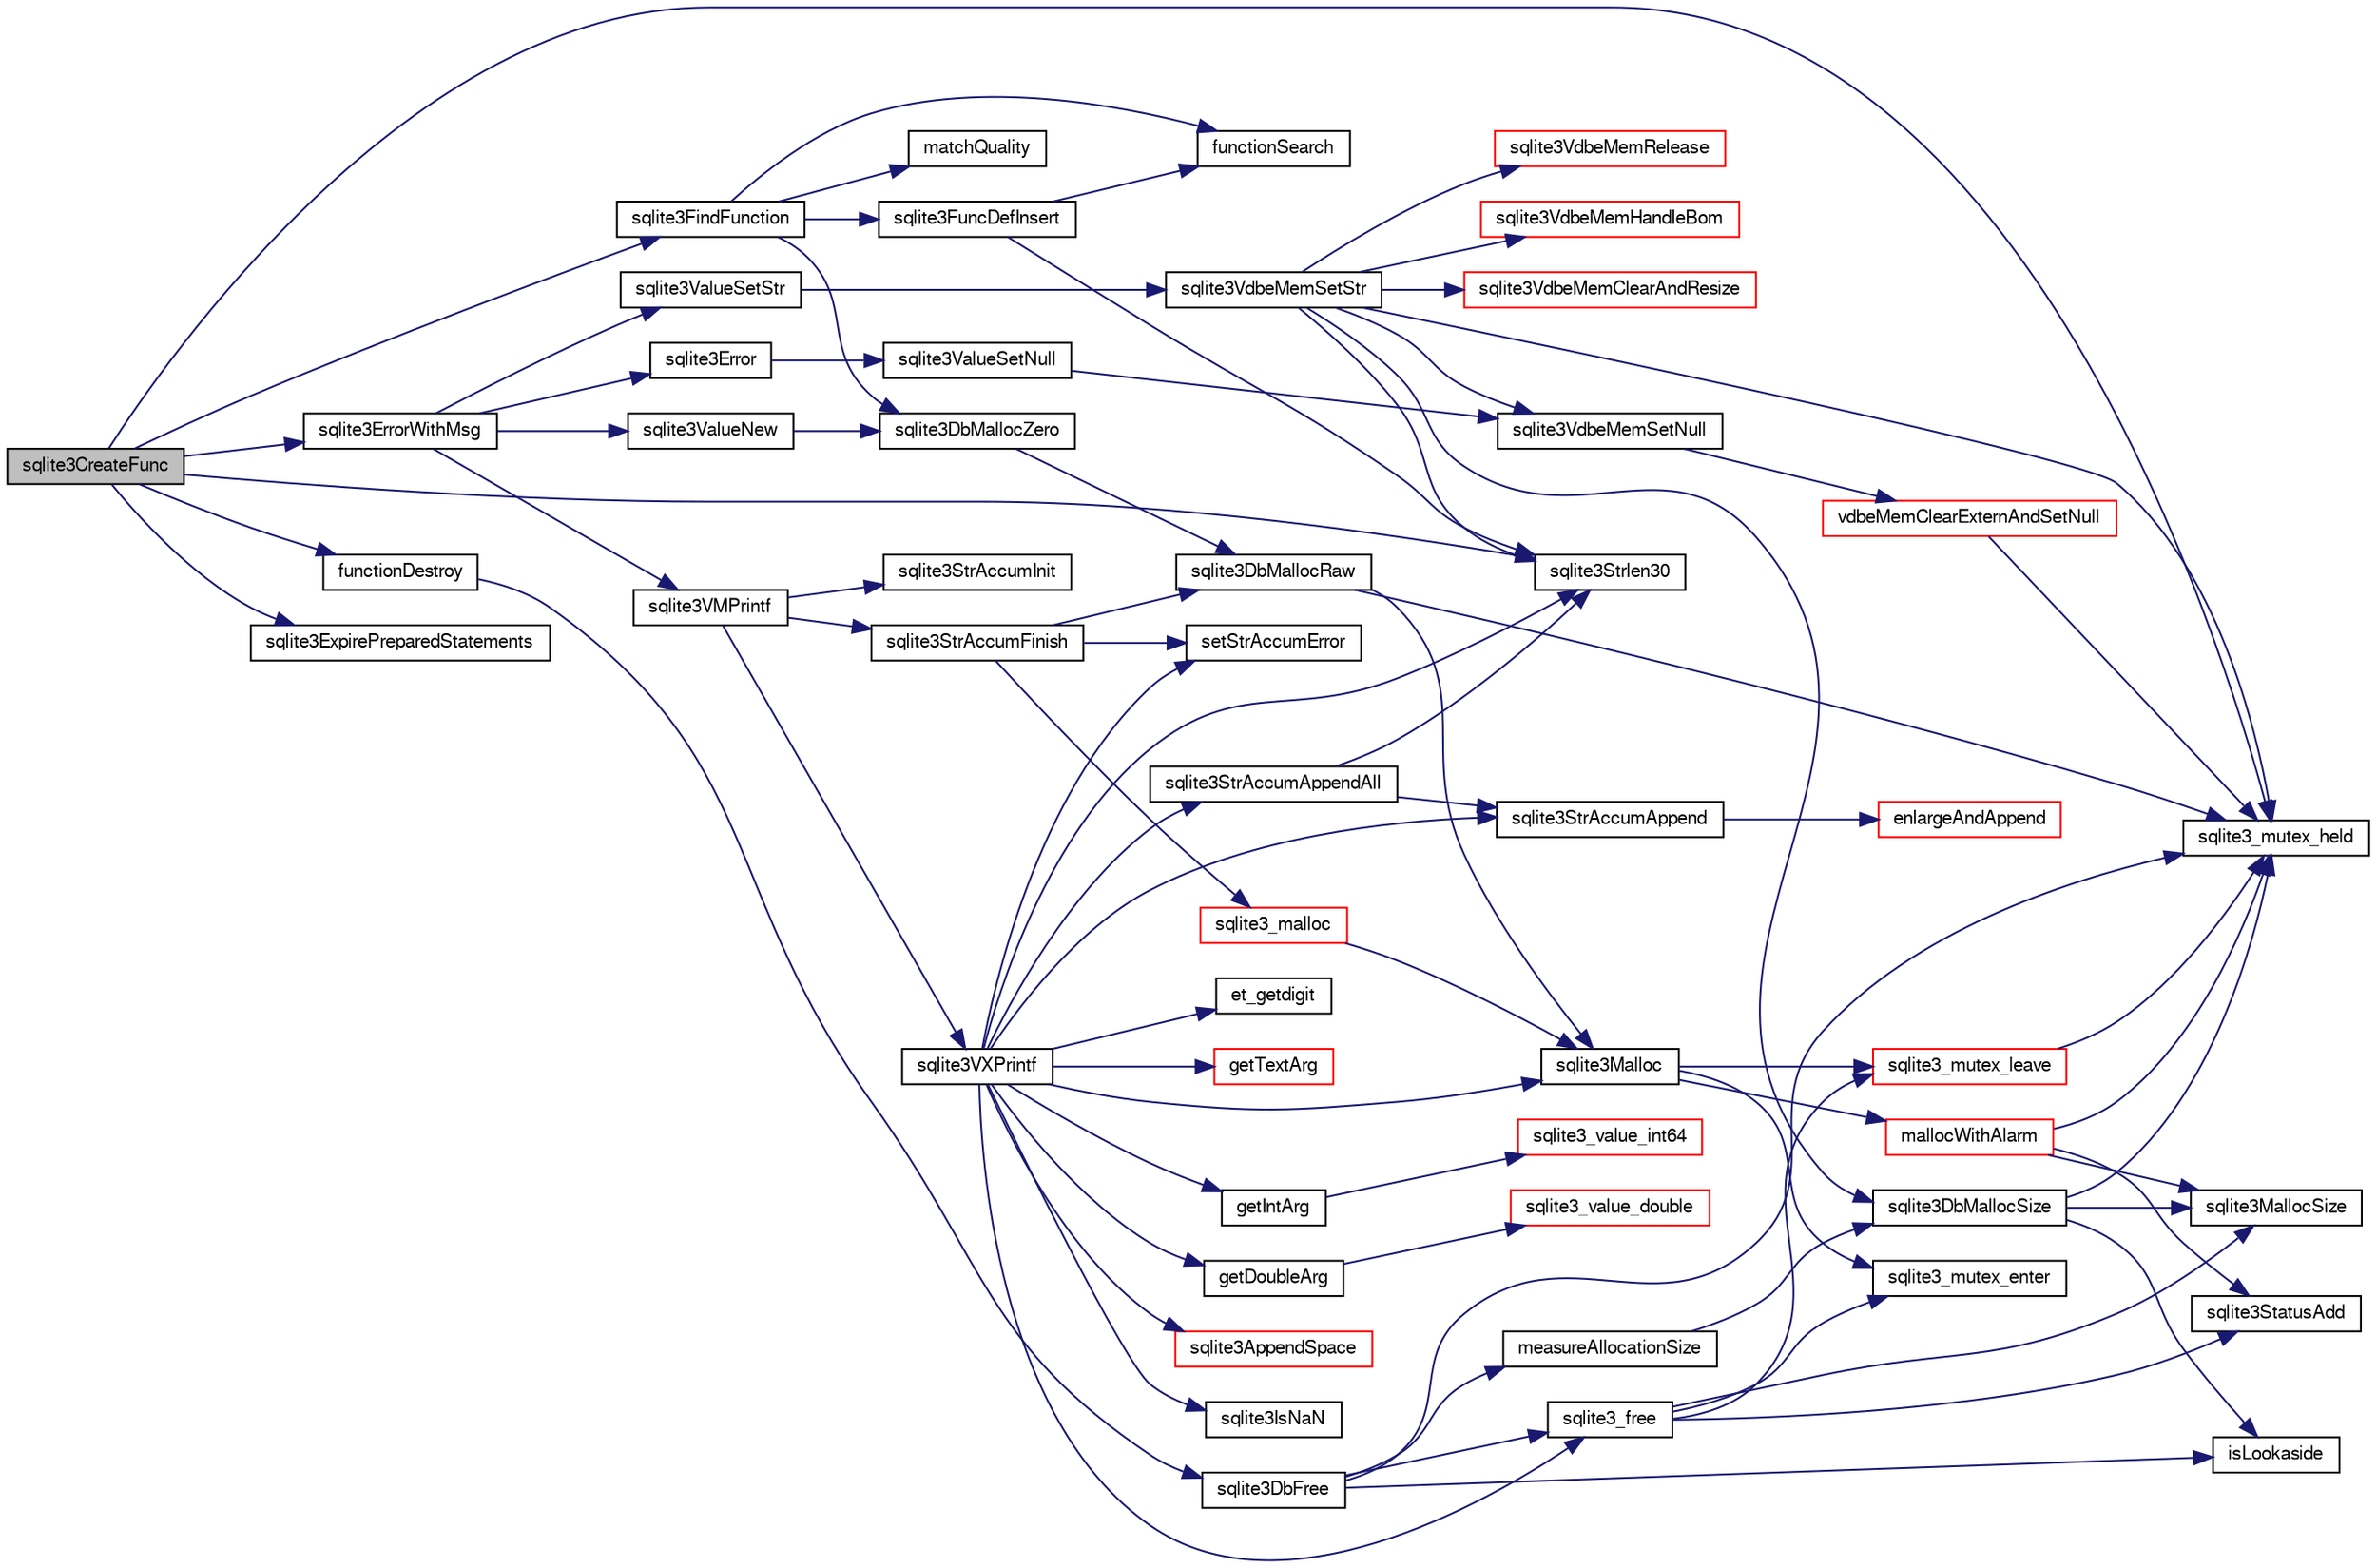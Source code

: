 digraph "sqlite3CreateFunc"
{
  edge [fontname="FreeSans",fontsize="10",labelfontname="FreeSans",labelfontsize="10"];
  node [fontname="FreeSans",fontsize="10",shape=record];
  rankdir="LR";
  Node482592 [label="sqlite3CreateFunc",height=0.2,width=0.4,color="black", fillcolor="grey75", style="filled", fontcolor="black"];
  Node482592 -> Node482593 [color="midnightblue",fontsize="10",style="solid",fontname="FreeSans"];
  Node482593 [label="sqlite3_mutex_held",height=0.2,width=0.4,color="black", fillcolor="white", style="filled",URL="$sqlite3_8c.html#acf77da68932b6bc163c5e68547ecc3e7"];
  Node482592 -> Node482594 [color="midnightblue",fontsize="10",style="solid",fontname="FreeSans"];
  Node482594 [label="sqlite3Strlen30",height=0.2,width=0.4,color="black", fillcolor="white", style="filled",URL="$sqlite3_8c.html#a3dcd80ba41f1a308193dee74857b62a7"];
  Node482592 -> Node482595 [color="midnightblue",fontsize="10",style="solid",fontname="FreeSans"];
  Node482595 [label="sqlite3FindFunction",height=0.2,width=0.4,color="black", fillcolor="white", style="filled",URL="$sqlite3_8c.html#a5138472d62a50ed750b51d3b3f19d954"];
  Node482595 -> Node482596 [color="midnightblue",fontsize="10",style="solid",fontname="FreeSans"];
  Node482596 [label="functionSearch",height=0.2,width=0.4,color="black", fillcolor="white", style="filled",URL="$sqlite3_8c.html#a2adc3742ab399b9efed9f7fd8f8c7201"];
  Node482595 -> Node482597 [color="midnightblue",fontsize="10",style="solid",fontname="FreeSans"];
  Node482597 [label="matchQuality",height=0.2,width=0.4,color="black", fillcolor="white", style="filled",URL="$sqlite3_8c.html#ac523a4d3921808bf622971cf06edc319"];
  Node482595 -> Node482598 [color="midnightblue",fontsize="10",style="solid",fontname="FreeSans"];
  Node482598 [label="sqlite3DbMallocZero",height=0.2,width=0.4,color="black", fillcolor="white", style="filled",URL="$sqlite3_8c.html#a49cfebac9d6067a03442c92af73f33e4"];
  Node482598 -> Node482599 [color="midnightblue",fontsize="10",style="solid",fontname="FreeSans"];
  Node482599 [label="sqlite3DbMallocRaw",height=0.2,width=0.4,color="black", fillcolor="white", style="filled",URL="$sqlite3_8c.html#abbe8be0cf7175e11ddc3e2218fad924e"];
  Node482599 -> Node482593 [color="midnightblue",fontsize="10",style="solid",fontname="FreeSans"];
  Node482599 -> Node482600 [color="midnightblue",fontsize="10",style="solid",fontname="FreeSans"];
  Node482600 [label="sqlite3Malloc",height=0.2,width=0.4,color="black", fillcolor="white", style="filled",URL="$sqlite3_8c.html#a361a2eaa846b1885f123abe46f5d8b2b"];
  Node482600 -> Node482601 [color="midnightblue",fontsize="10",style="solid",fontname="FreeSans"];
  Node482601 [label="sqlite3_mutex_enter",height=0.2,width=0.4,color="black", fillcolor="white", style="filled",URL="$sqlite3_8c.html#a1c12cde690bd89f104de5cbad12a6bf5"];
  Node482600 -> Node482602 [color="midnightblue",fontsize="10",style="solid",fontname="FreeSans"];
  Node482602 [label="mallocWithAlarm",height=0.2,width=0.4,color="red", fillcolor="white", style="filled",URL="$sqlite3_8c.html#ab070d5cf8e48ec8a6a43cf025d48598b"];
  Node482602 -> Node482593 [color="midnightblue",fontsize="10",style="solid",fontname="FreeSans"];
  Node482602 -> Node482608 [color="midnightblue",fontsize="10",style="solid",fontname="FreeSans"];
  Node482608 [label="sqlite3MallocSize",height=0.2,width=0.4,color="black", fillcolor="white", style="filled",URL="$sqlite3_8c.html#acf5d2a5f35270bafb050bd2def576955"];
  Node482602 -> Node482609 [color="midnightblue",fontsize="10",style="solid",fontname="FreeSans"];
  Node482609 [label="sqlite3StatusAdd",height=0.2,width=0.4,color="black", fillcolor="white", style="filled",URL="$sqlite3_8c.html#afa029f93586aeab4cc85360905dae9cd"];
  Node482600 -> Node482606 [color="midnightblue",fontsize="10",style="solid",fontname="FreeSans"];
  Node482606 [label="sqlite3_mutex_leave",height=0.2,width=0.4,color="red", fillcolor="white", style="filled",URL="$sqlite3_8c.html#a5838d235601dbd3c1fa993555c6bcc93"];
  Node482606 -> Node482593 [color="midnightblue",fontsize="10",style="solid",fontname="FreeSans"];
  Node482595 -> Node482610 [color="midnightblue",fontsize="10",style="solid",fontname="FreeSans"];
  Node482610 [label="sqlite3FuncDefInsert",height=0.2,width=0.4,color="black", fillcolor="white", style="filled",URL="$sqlite3_8c.html#a4792ef11f826665b64987bd051fa5a20"];
  Node482610 -> Node482594 [color="midnightblue",fontsize="10",style="solid",fontname="FreeSans"];
  Node482610 -> Node482596 [color="midnightblue",fontsize="10",style="solid",fontname="FreeSans"];
  Node482592 -> Node482611 [color="midnightblue",fontsize="10",style="solid",fontname="FreeSans"];
  Node482611 [label="sqlite3ErrorWithMsg",height=0.2,width=0.4,color="black", fillcolor="white", style="filled",URL="$sqlite3_8c.html#a11feb4cd8e77d59df266587cfe1b2641"];
  Node482611 -> Node482612 [color="midnightblue",fontsize="10",style="solid",fontname="FreeSans"];
  Node482612 [label="sqlite3Error",height=0.2,width=0.4,color="black", fillcolor="white", style="filled",URL="$sqlite3_8c.html#a4ba5e8be78db50d5538dcaa45bcf74d3"];
  Node482612 -> Node482613 [color="midnightblue",fontsize="10",style="solid",fontname="FreeSans"];
  Node482613 [label="sqlite3ValueSetNull",height=0.2,width=0.4,color="black", fillcolor="white", style="filled",URL="$sqlite3_8c.html#ad9bc4507a7806b37946116afbe183b95"];
  Node482613 -> Node482614 [color="midnightblue",fontsize="10",style="solid",fontname="FreeSans"];
  Node482614 [label="sqlite3VdbeMemSetNull",height=0.2,width=0.4,color="black", fillcolor="white", style="filled",URL="$sqlite3_8c.html#ae01092c23aebaf8a3ebdf3954609b410"];
  Node482614 -> Node482615 [color="midnightblue",fontsize="10",style="solid",fontname="FreeSans"];
  Node482615 [label="vdbeMemClearExternAndSetNull",height=0.2,width=0.4,color="red", fillcolor="white", style="filled",URL="$sqlite3_8c.html#a29c41a360fb0e86b817777daf061230c"];
  Node482615 -> Node482593 [color="midnightblue",fontsize="10",style="solid",fontname="FreeSans"];
  Node482611 -> Node482623 [color="midnightblue",fontsize="10",style="solid",fontname="FreeSans"];
  Node482623 [label="sqlite3ValueNew",height=0.2,width=0.4,color="black", fillcolor="white", style="filled",URL="$sqlite3_8c.html#ad40a378778daff2d574bec905e35828b"];
  Node482623 -> Node482598 [color="midnightblue",fontsize="10",style="solid",fontname="FreeSans"];
  Node482611 -> Node482624 [color="midnightblue",fontsize="10",style="solid",fontname="FreeSans"];
  Node482624 [label="sqlite3VMPrintf",height=0.2,width=0.4,color="black", fillcolor="white", style="filled",URL="$sqlite3_8c.html#a05535d0982ef06fbc2ee8195ebbae689"];
  Node482624 -> Node482625 [color="midnightblue",fontsize="10",style="solid",fontname="FreeSans"];
  Node482625 [label="sqlite3StrAccumInit",height=0.2,width=0.4,color="black", fillcolor="white", style="filled",URL="$sqlite3_8c.html#aabf95e113b9d54d519cd15a56215f560"];
  Node482624 -> Node482626 [color="midnightblue",fontsize="10",style="solid",fontname="FreeSans"];
  Node482626 [label="sqlite3VXPrintf",height=0.2,width=0.4,color="black", fillcolor="white", style="filled",URL="$sqlite3_8c.html#a63c25806c9bd4a2b76f9a0eb232c6bde"];
  Node482626 -> Node482627 [color="midnightblue",fontsize="10",style="solid",fontname="FreeSans"];
  Node482627 [label="sqlite3StrAccumAppend",height=0.2,width=0.4,color="black", fillcolor="white", style="filled",URL="$sqlite3_8c.html#a56664fa33def33c5a5245b623441d5e0"];
  Node482627 -> Node482628 [color="midnightblue",fontsize="10",style="solid",fontname="FreeSans"];
  Node482628 [label="enlargeAndAppend",height=0.2,width=0.4,color="red", fillcolor="white", style="filled",URL="$sqlite3_8c.html#a25b21e61dc0883d849890eaa8a18088a"];
  Node482626 -> Node482873 [color="midnightblue",fontsize="10",style="solid",fontname="FreeSans"];
  Node482873 [label="getIntArg",height=0.2,width=0.4,color="black", fillcolor="white", style="filled",URL="$sqlite3_8c.html#abff258963dbd9205fb299851a64c67be"];
  Node482873 -> Node482763 [color="midnightblue",fontsize="10",style="solid",fontname="FreeSans"];
  Node482763 [label="sqlite3_value_int64",height=0.2,width=0.4,color="red", fillcolor="white", style="filled",URL="$sqlite3_8c.html#ab38d8627f4750672e72712df0b709e0d"];
  Node482626 -> Node482600 [color="midnightblue",fontsize="10",style="solid",fontname="FreeSans"];
  Node482626 -> Node482630 [color="midnightblue",fontsize="10",style="solid",fontname="FreeSans"];
  Node482630 [label="setStrAccumError",height=0.2,width=0.4,color="black", fillcolor="white", style="filled",URL="$sqlite3_8c.html#a3dc479a1fc8ba1ab8edfe51f8a0b102c"];
  Node482626 -> Node482874 [color="midnightblue",fontsize="10",style="solid",fontname="FreeSans"];
  Node482874 [label="getDoubleArg",height=0.2,width=0.4,color="black", fillcolor="white", style="filled",URL="$sqlite3_8c.html#a1cf25120072c85bd261983b24c12c3d9"];
  Node482874 -> Node482767 [color="midnightblue",fontsize="10",style="solid",fontname="FreeSans"];
  Node482767 [label="sqlite3_value_double",height=0.2,width=0.4,color="red", fillcolor="white", style="filled",URL="$sqlite3_8c.html#a3e50c1a2dd484a8b6911c9d163816b88"];
  Node482626 -> Node482772 [color="midnightblue",fontsize="10",style="solid",fontname="FreeSans"];
  Node482772 [label="sqlite3IsNaN",height=0.2,width=0.4,color="black", fillcolor="white", style="filled",URL="$sqlite3_8c.html#aed4d78203877c3486765ccbc7feebb50"];
  Node482626 -> Node482594 [color="midnightblue",fontsize="10",style="solid",fontname="FreeSans"];
  Node482626 -> Node482875 [color="midnightblue",fontsize="10",style="solid",fontname="FreeSans"];
  Node482875 [label="et_getdigit",height=0.2,width=0.4,color="black", fillcolor="white", style="filled",URL="$sqlite3_8c.html#a40c5a308749ad07cc2397a53e081bff0"];
  Node482626 -> Node482876 [color="midnightblue",fontsize="10",style="solid",fontname="FreeSans"];
  Node482876 [label="getTextArg",height=0.2,width=0.4,color="red", fillcolor="white", style="filled",URL="$sqlite3_8c.html#afbb41850423ef20071cefaab0431e04d"];
  Node482626 -> Node482877 [color="midnightblue",fontsize="10",style="solid",fontname="FreeSans"];
  Node482877 [label="sqlite3StrAccumAppendAll",height=0.2,width=0.4,color="black", fillcolor="white", style="filled",URL="$sqlite3_8c.html#acaf8f3e4f99a3c3a4a77e9c987547289"];
  Node482877 -> Node482627 [color="midnightblue",fontsize="10",style="solid",fontname="FreeSans"];
  Node482877 -> Node482594 [color="midnightblue",fontsize="10",style="solid",fontname="FreeSans"];
  Node482626 -> Node482878 [color="midnightblue",fontsize="10",style="solid",fontname="FreeSans"];
  Node482878 [label="sqlite3AppendSpace",height=0.2,width=0.4,color="red", fillcolor="white", style="filled",URL="$sqlite3_8c.html#aefd38a5afc0020d4a93855c3ee7c63a8"];
  Node482626 -> Node482621 [color="midnightblue",fontsize="10",style="solid",fontname="FreeSans"];
  Node482621 [label="sqlite3_free",height=0.2,width=0.4,color="black", fillcolor="white", style="filled",URL="$sqlite3_8c.html#a6552349e36a8a691af5487999ab09519"];
  Node482621 -> Node482601 [color="midnightblue",fontsize="10",style="solid",fontname="FreeSans"];
  Node482621 -> Node482609 [color="midnightblue",fontsize="10",style="solid",fontname="FreeSans"];
  Node482621 -> Node482608 [color="midnightblue",fontsize="10",style="solid",fontname="FreeSans"];
  Node482621 -> Node482606 [color="midnightblue",fontsize="10",style="solid",fontname="FreeSans"];
  Node482624 -> Node482659 [color="midnightblue",fontsize="10",style="solid",fontname="FreeSans"];
  Node482659 [label="sqlite3StrAccumFinish",height=0.2,width=0.4,color="black", fillcolor="white", style="filled",URL="$sqlite3_8c.html#adb7f26b10ac1b847db6f000ef4c2e2ba"];
  Node482659 -> Node482599 [color="midnightblue",fontsize="10",style="solid",fontname="FreeSans"];
  Node482659 -> Node482660 [color="midnightblue",fontsize="10",style="solid",fontname="FreeSans"];
  Node482660 [label="sqlite3_malloc",height=0.2,width=0.4,color="red", fillcolor="white", style="filled",URL="$sqlite3_8c.html#ac79dba55fc32b6a840cf5a9769bce7cd"];
  Node482660 -> Node482600 [color="midnightblue",fontsize="10",style="solid",fontname="FreeSans"];
  Node482659 -> Node482630 [color="midnightblue",fontsize="10",style="solid",fontname="FreeSans"];
  Node482611 -> Node482879 [color="midnightblue",fontsize="10",style="solid",fontname="FreeSans"];
  Node482879 [label="sqlite3ValueSetStr",height=0.2,width=0.4,color="black", fillcolor="white", style="filled",URL="$sqlite3_8c.html#a1fd40749f47941ee97ff6d798e2bc67e"];
  Node482879 -> Node482721 [color="midnightblue",fontsize="10",style="solid",fontname="FreeSans"];
  Node482721 [label="sqlite3VdbeMemSetStr",height=0.2,width=0.4,color="black", fillcolor="white", style="filled",URL="$sqlite3_8c.html#a9697bec7c3b512483638ea3646191d7d"];
  Node482721 -> Node482593 [color="midnightblue",fontsize="10",style="solid",fontname="FreeSans"];
  Node482721 -> Node482614 [color="midnightblue",fontsize="10",style="solid",fontname="FreeSans"];
  Node482721 -> Node482594 [color="midnightblue",fontsize="10",style="solid",fontname="FreeSans"];
  Node482721 -> Node482713 [color="midnightblue",fontsize="10",style="solid",fontname="FreeSans"];
  Node482713 [label="sqlite3VdbeMemClearAndResize",height=0.2,width=0.4,color="red", fillcolor="white", style="filled",URL="$sqlite3_8c.html#add082be4aa46084ecdf023cfac898231"];
  Node482721 -> Node482708 [color="midnightblue",fontsize="10",style="solid",fontname="FreeSans"];
  Node482708 [label="sqlite3VdbeMemRelease",height=0.2,width=0.4,color="red", fillcolor="white", style="filled",URL="$sqlite3_8c.html#a90606361dbeba88159fd6ff03fcc10cc"];
  Node482721 -> Node482619 [color="midnightblue",fontsize="10",style="solid",fontname="FreeSans"];
  Node482619 [label="sqlite3DbMallocSize",height=0.2,width=0.4,color="black", fillcolor="white", style="filled",URL="$sqlite3_8c.html#aa397e5a8a03495203a0767abf0a71f86"];
  Node482619 -> Node482608 [color="midnightblue",fontsize="10",style="solid",fontname="FreeSans"];
  Node482619 -> Node482593 [color="midnightblue",fontsize="10",style="solid",fontname="FreeSans"];
  Node482619 -> Node482620 [color="midnightblue",fontsize="10",style="solid",fontname="FreeSans"];
  Node482620 [label="isLookaside",height=0.2,width=0.4,color="black", fillcolor="white", style="filled",URL="$sqlite3_8c.html#a770fa05ff9717b75e16f4d968a77b897"];
  Node482721 -> Node482722 [color="midnightblue",fontsize="10",style="solid",fontname="FreeSans"];
  Node482722 [label="sqlite3VdbeMemHandleBom",height=0.2,width=0.4,color="red", fillcolor="white", style="filled",URL="$sqlite3_8c.html#a8ac47607e6893715d335a0f6f4b58e3e"];
  Node482592 -> Node482880 [color="midnightblue",fontsize="10",style="solid",fontname="FreeSans"];
  Node482880 [label="sqlite3ExpirePreparedStatements",height=0.2,width=0.4,color="black", fillcolor="white", style="filled",URL="$sqlite3_8c.html#af8baf566e769881b3d0bbdb0d2b4cdfe"];
  Node482592 -> Node482881 [color="midnightblue",fontsize="10",style="solid",fontname="FreeSans"];
  Node482881 [label="functionDestroy",height=0.2,width=0.4,color="black", fillcolor="white", style="filled",URL="$sqlite3_8c.html#ad8907c124b2b0a3557b9f006fb98308c"];
  Node482881 -> Node482617 [color="midnightblue",fontsize="10",style="solid",fontname="FreeSans"];
  Node482617 [label="sqlite3DbFree",height=0.2,width=0.4,color="black", fillcolor="white", style="filled",URL="$sqlite3_8c.html#ac70ab821a6607b4a1b909582dc37a069"];
  Node482617 -> Node482593 [color="midnightblue",fontsize="10",style="solid",fontname="FreeSans"];
  Node482617 -> Node482618 [color="midnightblue",fontsize="10",style="solid",fontname="FreeSans"];
  Node482618 [label="measureAllocationSize",height=0.2,width=0.4,color="black", fillcolor="white", style="filled",URL="$sqlite3_8c.html#a45731e644a22fdb756e2b6337224217a"];
  Node482618 -> Node482619 [color="midnightblue",fontsize="10",style="solid",fontname="FreeSans"];
  Node482617 -> Node482620 [color="midnightblue",fontsize="10",style="solid",fontname="FreeSans"];
  Node482617 -> Node482621 [color="midnightblue",fontsize="10",style="solid",fontname="FreeSans"];
}
